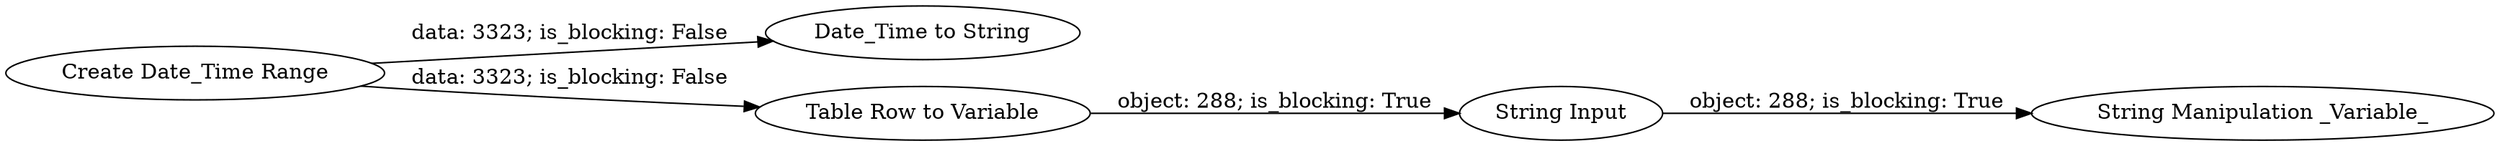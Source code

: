 digraph {
	"3530711297281810970_5" [label="Date_Time to String"]
	"3530711297281810970_1" [label="Create Date_Time Range"]
	"3530711297281810970_3" [label="String Input"]
	"3530711297281810970_4" [label="String Manipulation _Variable_"]
	"3530711297281810970_2" [label="Table Row to Variable"]
	"3530711297281810970_1" -> "3530711297281810970_5" [label="data: 3323; is_blocking: False"]
	"3530711297281810970_2" -> "3530711297281810970_3" [label="object: 288; is_blocking: True"]
	"3530711297281810970_3" -> "3530711297281810970_4" [label="object: 288; is_blocking: True"]
	"3530711297281810970_1" -> "3530711297281810970_2" [label="data: 3323; is_blocking: False"]
	rankdir=LR
}
